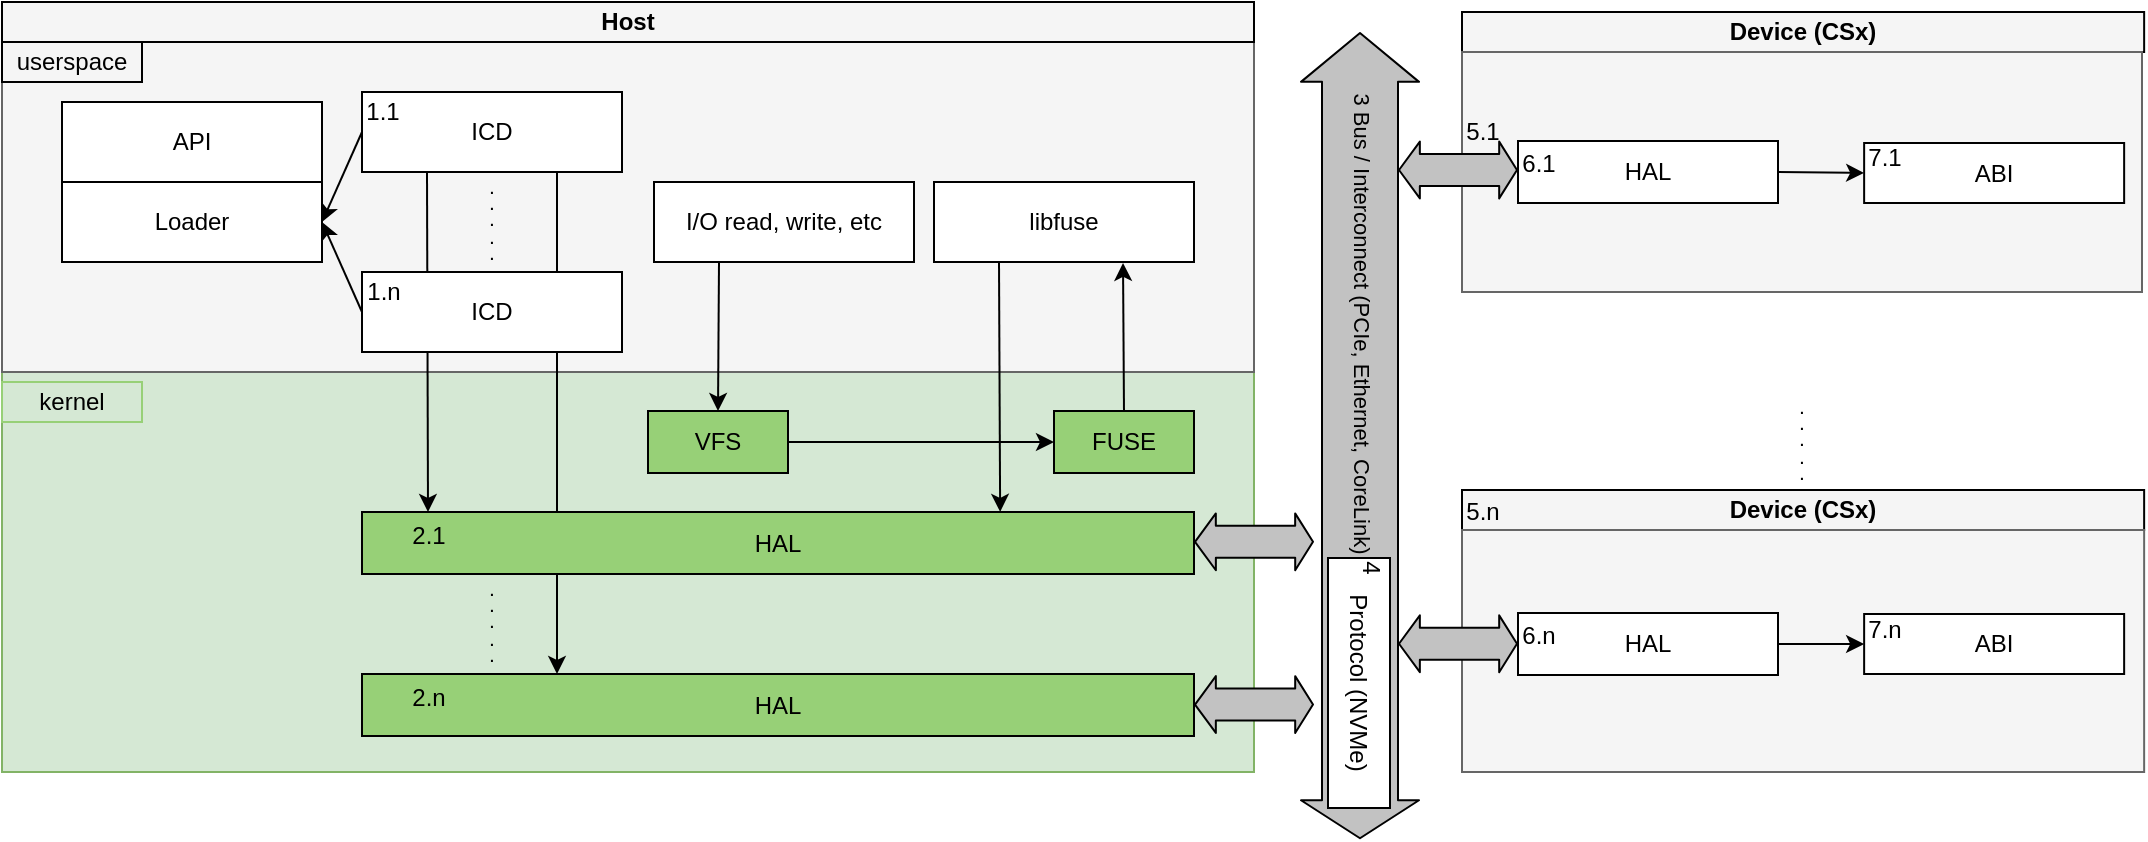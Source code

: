 <mxfile version="15.0.6" type="device"><diagram id="S2L_fBp9i6U7t1u01zK_" name="Page-1"><mxGraphModel dx="1143" dy="535" grid="1" gridSize="10" guides="1" tooltips="1" connect="1" arrows="1" fold="1" page="1" pageScale="1" pageWidth="850" pageHeight="1100" math="0" shadow="0"><root><mxCell id="0"/><mxCell id="1" parent="0"/><mxCell id="i_0_BjyM4eRB5BnsNZBt-20" value="" style="rounded=0;whiteSpace=wrap;html=1;fillColor=#d5e8d4;strokeColor=#82b366;" parent="1" vertex="1"><mxGeometry x="34" y="210" width="626" height="200" as="geometry"/></mxCell><mxCell id="i_0_BjyM4eRB5BnsNZBt-16" value="" style="rounded=0;whiteSpace=wrap;html=1;strokeColor=#666666;fontColor=#333333;fillColor=#F5F5F5;" parent="1" vertex="1"><mxGeometry x="34" y="45" width="626" height="165" as="geometry"/></mxCell><mxCell id="i_0_BjyM4eRB5BnsNZBt-1" value="" style="group" parent="1" vertex="1" connectable="0"><mxGeometry x="64" y="75" width="130" height="40" as="geometry"/></mxCell><mxCell id="i_0_BjyM4eRB5BnsNZBt-2" value="&lt;div&gt;API&lt;/div&gt;" style="rounded=0;whiteSpace=wrap;html=1;" parent="i_0_BjyM4eRB5BnsNZBt-1" vertex="1"><mxGeometry width="130" height="40" as="geometry"/></mxCell><mxCell id="i_0_BjyM4eRB5BnsNZBt-4" value="" style="group" parent="1" vertex="1" connectable="0"><mxGeometry x="64" y="115" width="130" height="40" as="geometry"/></mxCell><mxCell id="i_0_BjyM4eRB5BnsNZBt-5" value="Loader" style="rounded=0;whiteSpace=wrap;html=1;" parent="i_0_BjyM4eRB5BnsNZBt-4" vertex="1"><mxGeometry width="130" height="40" as="geometry"/></mxCell><mxCell id="i_0_BjyM4eRB5BnsNZBt-10" value="" style="group" parent="1" vertex="1" connectable="0"><mxGeometry x="214" y="70" width="130" height="40" as="geometry"/></mxCell><mxCell id="i_0_BjyM4eRB5BnsNZBt-11" value="ICD" style="rounded=0;whiteSpace=wrap;html=1;" parent="i_0_BjyM4eRB5BnsNZBt-10" vertex="1"><mxGeometry width="130" height="40" as="geometry"/></mxCell><mxCell id="i_0_BjyM4eRB5BnsNZBt-12" value="&lt;div&gt;1.1&lt;/div&gt;" style="rounded=0;whiteSpace=wrap;html=1;labelBackgroundColor=none;strokeColor=none;fillColor=none;" parent="i_0_BjyM4eRB5BnsNZBt-10" vertex="1"><mxGeometry width="20.8" height="20" as="geometry"/></mxCell><mxCell id="i_0_BjyM4eRB5BnsNZBt-13" value="&lt;p style=&quot;line-height: 50%&quot;&gt;&lt;/p&gt;&lt;div&gt;.&lt;/div&gt;&lt;div&gt;.&lt;/div&gt;&lt;div&gt;.&lt;/div&gt;&lt;div&gt;.&lt;/div&gt;&lt;div&gt;.&lt;br&gt;&lt;/div&gt;&lt;p&gt;&lt;/p&gt;" style="text;html=1;strokeColor=none;fillColor=none;align=center;verticalAlign=middle;whiteSpace=wrap;rounded=0;dashed=1;fontSize=7;spacing=0;fontStyle=1" parent="1" vertex="1"><mxGeometry x="214" y="110" width="130" height="50" as="geometry"/></mxCell><mxCell id="i_0_BjyM4eRB5BnsNZBt-14" value="" style="endArrow=classic;html=1;fillColor=#ffffff;fontSize=10;exitX=0;exitY=0.5;exitDx=0;exitDy=0;entryX=1;entryY=0.5;entryDx=0;entryDy=0;" parent="1" source="i_0_BjyM4eRB5BnsNZBt-8" target="i_0_BjyM4eRB5BnsNZBt-5" edge="1"><mxGeometry width="50" height="50" relative="1" as="geometry"><mxPoint x="233" y="160" as="sourcePoint"/><mxPoint x="233" y="230" as="targetPoint"/><Array as="points"/></mxGeometry></mxCell><mxCell id="i_0_BjyM4eRB5BnsNZBt-15" value="" style="endArrow=classic;html=1;fillColor=#ffffff;fontSize=10;exitX=0;exitY=0.5;exitDx=0;exitDy=0;entryX=1;entryY=0.5;entryDx=0;entryDy=0;" parent="1" source="i_0_BjyM4eRB5BnsNZBt-11" target="i_0_BjyM4eRB5BnsNZBt-5" edge="1"><mxGeometry width="50" height="50" relative="1" as="geometry"><mxPoint x="224" y="160" as="sourcePoint"/><mxPoint x="144" y="110" as="targetPoint"/><Array as="points"/></mxGeometry></mxCell><mxCell id="i_0_BjyM4eRB5BnsNZBt-27" value="" style="endArrow=classic;html=1;fillColor=#ffffff;fontSize=10;exitX=0.25;exitY=0;exitDx=0;exitDy=0;" parent="1" source="i_0_BjyM4eRB5BnsNZBt-13" edge="1"><mxGeometry width="50" height="50" relative="1" as="geometry"><mxPoint x="184" y="210" as="sourcePoint"/><mxPoint x="247" y="280" as="targetPoint"/><Array as="points"/></mxGeometry></mxCell><mxCell id="i_0_BjyM4eRB5BnsNZBt-24" value="" style="group" parent="1" vertex="1" connectable="0"><mxGeometry x="214" y="361" width="416" height="31" as="geometry"/></mxCell><mxCell id="i_0_BjyM4eRB5BnsNZBt-25" value="HAL" style="rounded=0;whiteSpace=wrap;html=1;fillColor=#97D077;" parent="i_0_BjyM4eRB5BnsNZBt-24" vertex="1"><mxGeometry width="416" height="31" as="geometry"/></mxCell><mxCell id="i_0_BjyM4eRB5BnsNZBt-26" value="&lt;div&gt;2.n&lt;/div&gt;" style="rounded=0;whiteSpace=wrap;html=1;labelBackgroundColor=none;strokeColor=none;fillColor=none;" parent="i_0_BjyM4eRB5BnsNZBt-24" vertex="1"><mxGeometry y="1.5" width="66.56" height="20" as="geometry"/></mxCell><mxCell id="i_0_BjyM4eRB5BnsNZBt-28" value="" style="endArrow=classic;html=1;fillColor=#ffffff;fontSize=10;exitX=0.75;exitY=0;exitDx=0;exitDy=0;entryX=0.75;entryY=1;entryDx=0;entryDy=0;" parent="1" source="i_0_BjyM4eRB5BnsNZBt-13" target="i_0_BjyM4eRB5BnsNZBt-29" edge="1"><mxGeometry width="50" height="50" relative="1" as="geometry"><mxPoint x="256.5" y="130" as="sourcePoint"/><mxPoint x="256.5" y="290" as="targetPoint"/><Array as="points"/></mxGeometry></mxCell><mxCell id="i_0_BjyM4eRB5BnsNZBt-21" value="" style="group" parent="1" vertex="1" connectable="0"><mxGeometry x="214" y="280" width="416" height="31" as="geometry"/></mxCell><mxCell id="i_0_BjyM4eRB5BnsNZBt-22" value="HAL" style="rounded=0;whiteSpace=wrap;html=1;fillColor=#97D077;" parent="i_0_BjyM4eRB5BnsNZBt-21" vertex="1"><mxGeometry width="416" height="31" as="geometry"/></mxCell><mxCell id="i_0_BjyM4eRB5BnsNZBt-23" value="&lt;div&gt;2.1&lt;/div&gt;" style="rounded=0;whiteSpace=wrap;html=1;labelBackgroundColor=none;strokeColor=none;fillColor=none;" parent="i_0_BjyM4eRB5BnsNZBt-21" vertex="1"><mxGeometry y="1.5" width="66.56" height="20" as="geometry"/></mxCell><mxCell id="i_0_BjyM4eRB5BnsNZBt-7" value="" style="group" parent="1" vertex="1" connectable="0"><mxGeometry x="214" y="160" width="130" height="40" as="geometry"/></mxCell><mxCell id="i_0_BjyM4eRB5BnsNZBt-8" value="ICD" style="rounded=0;whiteSpace=wrap;html=1;" parent="i_0_BjyM4eRB5BnsNZBt-7" vertex="1"><mxGeometry width="130" height="40" as="geometry"/></mxCell><mxCell id="i_0_BjyM4eRB5BnsNZBt-9" value="1.n" style="rounded=0;whiteSpace=wrap;html=1;labelBackgroundColor=none;strokeColor=none;fillColor=none;" parent="i_0_BjyM4eRB5BnsNZBt-7" vertex="1"><mxGeometry width="21.667" height="20" as="geometry"/></mxCell><mxCell id="i_0_BjyM4eRB5BnsNZBt-29" value="&lt;p style=&quot;line-height: 50%&quot;&gt;&lt;/p&gt;&lt;div&gt;.&lt;/div&gt;&lt;div&gt;.&lt;/div&gt;&lt;div&gt;.&lt;/div&gt;&lt;div&gt;.&lt;/div&gt;&lt;div&gt;.&lt;br&gt;&lt;/div&gt;&lt;p&gt;&lt;/p&gt;" style="text;html=1;strokeColor=none;fillColor=none;align=center;verticalAlign=middle;whiteSpace=wrap;rounded=0;dashed=1;fontSize=7;spacing=0;fontStyle=1" parent="1" vertex="1"><mxGeometry x="214" y="311" width="130" height="50" as="geometry"/></mxCell><mxCell id="i_0_BjyM4eRB5BnsNZBt-30" value="Host" style="text;html=1;align=center;verticalAlign=middle;whiteSpace=wrap;rounded=0;strokeColor=#000000;fillColor=#F5F5F5;fontStyle=1" parent="1" vertex="1"><mxGeometry x="34" y="25" width="626" height="20" as="geometry"/></mxCell><mxCell id="i_0_BjyM4eRB5BnsNZBt-31" value="Device (CSx)" style="text;html=1;align=center;verticalAlign=middle;whiteSpace=wrap;rounded=0;strokeColor=#000000;fillColor=#F5F5F5;fontStyle=1" parent="1" vertex="1"><mxGeometry x="764" y="30" width="341.07" height="20" as="geometry"/></mxCell><mxCell id="i_0_BjyM4eRB5BnsNZBt-32" value="" style="shape=flexArrow;endArrow=classic;html=1;width=16;endSize=2.637;startArrow=block;fillColor=#C2C2C2;startSize=3.142;startWidth=11.402;endWidth=11.402;" parent="1" edge="1"><mxGeometry width="50" height="50" relative="1" as="geometry"><mxPoint x="630" y="294.94" as="sourcePoint"/><mxPoint x="690" y="294.89" as="targetPoint"/></mxGeometry></mxCell><mxCell id="i_0_BjyM4eRB5BnsNZBt-33" value="" style="shape=flexArrow;endArrow=classic;html=1;width=38;endSize=7.811;startArrow=block;fillColor=#C2C2C2;" parent="1" edge="1"><mxGeometry width="50" height="50" relative="1" as="geometry"><mxPoint x="713" y="443.63" as="sourcePoint"/><mxPoint x="713" y="40" as="targetPoint"/></mxGeometry></mxCell><mxCell id="i_0_BjyM4eRB5BnsNZBt-35" value="" style="shape=flexArrow;endArrow=classic;html=1;width=16;endSize=2.637;startArrow=block;fillColor=#C2C2C2;startSize=3.142;startWidth=11.402;endWidth=11.402;" parent="1" edge="1"><mxGeometry width="50" height="50" relative="1" as="geometry"><mxPoint x="630" y="376.27" as="sourcePoint"/><mxPoint x="690" y="376.27" as="targetPoint"/></mxGeometry></mxCell><mxCell id="i_0_BjyM4eRB5BnsNZBt-36" value="" style="rounded=0;whiteSpace=wrap;html=1;strokeColor=#666666;fontColor=#333333;fillColor=#F5F5F5;" parent="1" vertex="1"><mxGeometry x="764" y="50" width="340" height="120" as="geometry"/></mxCell><mxCell id="i_0_BjyM4eRB5BnsNZBt-37" value="&lt;div&gt;5.1&lt;/div&gt;" style="rounded=0;whiteSpace=wrap;html=1;labelBackgroundColor=none;strokeColor=none;fillColor=none;" parent="1" vertex="1"><mxGeometry x="764.0" y="80" width="20.8" height="20" as="geometry"/></mxCell><mxCell id="i_0_BjyM4eRB5BnsNZBt-38" value="&lt;p style=&quot;line-height: 50%&quot;&gt;&lt;/p&gt;&lt;div&gt;.&lt;/div&gt;&lt;div&gt;.&lt;/div&gt;&lt;div&gt;.&lt;/div&gt;&lt;div&gt;.&lt;/div&gt;&lt;div&gt;.&lt;br&gt;&lt;/div&gt;&lt;p&gt;&lt;/p&gt;" style="text;html=1;strokeColor=none;fillColor=none;align=center;verticalAlign=middle;whiteSpace=wrap;rounded=0;dashed=1;fontSize=7;spacing=0;fontStyle=1" parent="1" vertex="1"><mxGeometry x="869" y="220" width="130" height="50" as="geometry"/></mxCell><mxCell id="i_0_BjyM4eRB5BnsNZBt-39" value="Device (CSx)" style="text;html=1;align=center;verticalAlign=middle;whiteSpace=wrap;rounded=0;strokeColor=#000000;fillColor=#F5F5F5;fontStyle=1" parent="1" vertex="1"><mxGeometry x="764" y="269" width="341.07" height="20" as="geometry"/></mxCell><mxCell id="i_0_BjyM4eRB5BnsNZBt-40" value="" style="rounded=0;whiteSpace=wrap;html=1;strokeColor=#666666;fontColor=#333333;fillColor=#F5F5F5;" parent="1" vertex="1"><mxGeometry x="764" y="289" width="341.07" height="121" as="geometry"/></mxCell><mxCell id="i_0_BjyM4eRB5BnsNZBt-41" value="&lt;div&gt;5.n&lt;/div&gt;" style="rounded=0;whiteSpace=wrap;html=1;labelBackgroundColor=none;strokeColor=none;fillColor=none;" parent="1" vertex="1"><mxGeometry x="764.0" y="270" width="20.8" height="20" as="geometry"/></mxCell><mxCell id="i_0_BjyM4eRB5BnsNZBt-42" value="" style="group" parent="1" vertex="1" connectable="0"><mxGeometry x="965.07" y="331" width="130" height="30" as="geometry"/></mxCell><mxCell id="i_0_BjyM4eRB5BnsNZBt-43" value="&lt;div&gt;ABI&lt;/div&gt;" style="rounded=0;whiteSpace=wrap;html=1;" parent="i_0_BjyM4eRB5BnsNZBt-42" vertex="1"><mxGeometry width="130" height="30" as="geometry"/></mxCell><mxCell id="i_0_BjyM4eRB5BnsNZBt-44" value="&lt;div&gt;7.n&lt;/div&gt;" style="rounded=0;whiteSpace=wrap;html=1;labelBackgroundColor=none;strokeColor=none;fillColor=none;" parent="i_0_BjyM4eRB5BnsNZBt-42" vertex="1"><mxGeometry width="20.8" height="15" as="geometry"/></mxCell><mxCell id="i_0_BjyM4eRB5BnsNZBt-45" value="" style="group" parent="1" vertex="1" connectable="0"><mxGeometry x="792" y="330.5" width="130" height="31" as="geometry"/></mxCell><mxCell id="i_0_BjyM4eRB5BnsNZBt-46" value="HAL" style="rounded=0;whiteSpace=wrap;html=1;fillColor=#FFFFFF;" parent="i_0_BjyM4eRB5BnsNZBt-45" vertex="1"><mxGeometry width="130" height="31" as="geometry"/></mxCell><mxCell id="i_0_BjyM4eRB5BnsNZBt-47" value="&lt;div&gt;6.n&lt;/div&gt;" style="rounded=0;whiteSpace=wrap;html=1;labelBackgroundColor=none;strokeColor=none;fillColor=none;" parent="i_0_BjyM4eRB5BnsNZBt-45" vertex="1"><mxGeometry y="1.5" width="20.8" height="20" as="geometry"/></mxCell><mxCell id="i_0_BjyM4eRB5BnsNZBt-48" value="" style="group" parent="1" vertex="1" connectable="0"><mxGeometry x="965.07" y="95.5" width="130" height="30" as="geometry"/></mxCell><mxCell id="i_0_BjyM4eRB5BnsNZBt-49" value="&lt;div&gt;ABI&lt;/div&gt;" style="rounded=0;whiteSpace=wrap;html=1;" parent="i_0_BjyM4eRB5BnsNZBt-48" vertex="1"><mxGeometry width="130" height="30" as="geometry"/></mxCell><mxCell id="i_0_BjyM4eRB5BnsNZBt-50" value="&lt;div&gt;7.1&lt;/div&gt;" style="rounded=0;whiteSpace=wrap;html=1;labelBackgroundColor=none;strokeColor=none;fillColor=none;" parent="i_0_BjyM4eRB5BnsNZBt-48" vertex="1"><mxGeometry width="20.8" height="15" as="geometry"/></mxCell><mxCell id="i_0_BjyM4eRB5BnsNZBt-51" value="" style="group" parent="1" vertex="1" connectable="0"><mxGeometry x="792" y="94.5" width="130" height="31" as="geometry"/></mxCell><mxCell id="i_0_BjyM4eRB5BnsNZBt-52" value="HAL" style="rounded=0;whiteSpace=wrap;html=1;fillColor=#FFFFFF;" parent="i_0_BjyM4eRB5BnsNZBt-51" vertex="1"><mxGeometry width="130" height="31" as="geometry"/></mxCell><mxCell id="i_0_BjyM4eRB5BnsNZBt-53" value="&lt;div&gt;6.1&lt;/div&gt;" style="rounded=0;whiteSpace=wrap;html=1;labelBackgroundColor=none;strokeColor=none;fillColor=none;" parent="i_0_BjyM4eRB5BnsNZBt-51" vertex="1"><mxGeometry y="1.5" width="20.8" height="20" as="geometry"/></mxCell><mxCell id="i_0_BjyM4eRB5BnsNZBt-58" value="" style="shape=flexArrow;endArrow=classic;html=1;width=16;endSize=2.637;startArrow=block;fillColor=#C2C2C2;startSize=3.142;startWidth=11.402;endWidth=11.402;" parent="1" edge="1"><mxGeometry width="50" height="50" relative="1" as="geometry"><mxPoint x="732" y="345.88" as="sourcePoint"/><mxPoint x="792" y="345.88" as="targetPoint"/></mxGeometry></mxCell><mxCell id="i_0_BjyM4eRB5BnsNZBt-60" value="" style="shape=flexArrow;endArrow=classic;html=1;width=16;endSize=2.637;startArrow=block;fillColor=#C2C2C2;startSize=3.142;startWidth=11.402;endWidth=11.402;" parent="1" edge="1"><mxGeometry width="50" height="50" relative="1" as="geometry"><mxPoint x="732" y="109.0" as="sourcePoint"/><mxPoint x="792" y="109.0" as="targetPoint"/></mxGeometry></mxCell><mxCell id="i_0_BjyM4eRB5BnsNZBt-61" value="" style="endArrow=classic;html=1;fillColor=#ffffff;fontSize=10;exitX=1;exitY=0.5;exitDx=0;exitDy=0;entryX=0;entryY=1;entryDx=0;entryDy=0;" parent="1" source="i_0_BjyM4eRB5BnsNZBt-46" target="i_0_BjyM4eRB5BnsNZBt-44" edge="1"><mxGeometry width="50" height="50" relative="1" as="geometry"><mxPoint x="611.5" y="170" as="sourcePoint"/><mxPoint x="611.5" y="371" as="targetPoint"/><Array as="points"/></mxGeometry></mxCell><mxCell id="i_0_BjyM4eRB5BnsNZBt-62" value="" style="endArrow=classic;html=1;fillColor=#ffffff;fontSize=10;entryX=0;entryY=0.5;entryDx=0;entryDy=0;exitX=1;exitY=0.5;exitDx=0;exitDy=0;" parent="1" source="i_0_BjyM4eRB5BnsNZBt-52" target="i_0_BjyM4eRB5BnsNZBt-49" edge="1"><mxGeometry width="50" height="50" relative="1" as="geometry"><mxPoint x="949" y="133.17" as="sourcePoint"/><mxPoint x="1003.07" y="155" as="targetPoint"/><Array as="points"/></mxGeometry></mxCell><mxCell id="i_0_BjyM4eRB5BnsNZBt-69" value="3 Bus / Interconnect (PCIe, Ethernet, CoreLink)" style="edgeLabel;html=1;align=center;verticalAlign=middle;resizable=0;points=[];labelBackgroundColor=none;rotation=90;" parent="1" vertex="1" connectable="0"><mxGeometry x="714.005" y="184.996" as="geometry"/></mxCell><mxCell id="i_0_BjyM4eRB5BnsNZBt-70" value="Protocol (NVMe)" style="rounded=0;whiteSpace=wrap;html=1;rotation=90;" parent="1" vertex="1"><mxGeometry x="650" y="350" width="125" height="31" as="geometry"/></mxCell><mxCell id="i_0_BjyM4eRB5BnsNZBt-75" value="4" style="rounded=0;whiteSpace=wrap;html=1;labelBackgroundColor=none;strokeColor=none;fillColor=none;rotation=90;" parent="1" vertex="1"><mxGeometry x="714.54" y="300" width="8.929" height="15" as="geometry"/></mxCell><mxCell id="i_0_BjyM4eRB5BnsNZBt-76" value="userspace" style="text;html=1;fillColor=none;align=center;verticalAlign=middle;whiteSpace=wrap;rounded=0;strokeColor=#000000;" parent="1" vertex="1"><mxGeometry x="34" y="45" width="70" height="20" as="geometry"/></mxCell><mxCell id="i_0_BjyM4eRB5BnsNZBt-77" value="kernel" style="text;html=1;fillColor=none;align=center;verticalAlign=middle;whiteSpace=wrap;rounded=0;strokeColor=#97D077;" parent="1" vertex="1"><mxGeometry x="34" y="215" width="70" height="20" as="geometry"/></mxCell><mxCell id="8qagl06YTH1dm3DYQ8oR-1" value="" style="group" vertex="1" connectable="0" parent="1"><mxGeometry x="500" y="115" width="130" height="40" as="geometry"/></mxCell><mxCell id="8qagl06YTH1dm3DYQ8oR-2" value="libfuse" style="rounded=0;whiteSpace=wrap;html=1;" vertex="1" parent="8qagl06YTH1dm3DYQ8oR-1"><mxGeometry width="130" height="40" as="geometry"/></mxCell><mxCell id="8qagl06YTH1dm3DYQ8oR-5" value="" style="group" vertex="1" connectable="0" parent="1"><mxGeometry x="357" y="229.5" width="70" height="31" as="geometry"/></mxCell><mxCell id="8qagl06YTH1dm3DYQ8oR-6" value="VFS" style="rounded=0;whiteSpace=wrap;html=1;fillColor=#97D077;" vertex="1" parent="8qagl06YTH1dm3DYQ8oR-5"><mxGeometry width="70" height="31" as="geometry"/></mxCell><mxCell id="8qagl06YTH1dm3DYQ8oR-8" value="" style="group" vertex="1" connectable="0" parent="1"><mxGeometry x="560" y="229.5" width="70" height="31" as="geometry"/></mxCell><mxCell id="8qagl06YTH1dm3DYQ8oR-9" value="FUSE" style="rounded=0;whiteSpace=wrap;html=1;fillColor=#97D077;" vertex="1" parent="8qagl06YTH1dm3DYQ8oR-8"><mxGeometry width="70" height="31" as="geometry"/></mxCell><mxCell id="8qagl06YTH1dm3DYQ8oR-10" value="" style="endArrow=classic;html=1;fillColor=#ffffff;fontSize=10;exitX=0.25;exitY=1;exitDx=0;exitDy=0;entryX=0.767;entryY=-0.002;entryDx=0;entryDy=0;entryPerimeter=0;" edge="1" parent="1" source="8qagl06YTH1dm3DYQ8oR-2" target="i_0_BjyM4eRB5BnsNZBt-22"><mxGeometry width="50" height="50" relative="1" as="geometry"><mxPoint x="256.5" y="120" as="sourcePoint"/><mxPoint x="257" y="290" as="targetPoint"/><Array as="points"/></mxGeometry></mxCell><mxCell id="8qagl06YTH1dm3DYQ8oR-11" value="" style="group" vertex="1" connectable="0" parent="1"><mxGeometry x="360" y="115" width="130" height="40" as="geometry"/></mxCell><mxCell id="8qagl06YTH1dm3DYQ8oR-12" value="I/O read, write, etc" style="rounded=0;whiteSpace=wrap;html=1;" vertex="1" parent="8qagl06YTH1dm3DYQ8oR-11"><mxGeometry width="130" height="40" as="geometry"/></mxCell><mxCell id="8qagl06YTH1dm3DYQ8oR-13" value="" style="endArrow=classic;html=1;fillColor=#ffffff;fontSize=10;exitX=0.25;exitY=1;exitDx=0;exitDy=0;entryX=0.5;entryY=0;entryDx=0;entryDy=0;" edge="1" parent="1" source="8qagl06YTH1dm3DYQ8oR-12" target="8qagl06YTH1dm3DYQ8oR-6"><mxGeometry width="50" height="50" relative="1" as="geometry"><mxPoint x="542.5" y="210" as="sourcePoint"/><mxPoint x="542.656" y="288.791" as="targetPoint"/><Array as="points"/></mxGeometry></mxCell><mxCell id="8qagl06YTH1dm3DYQ8oR-14" value="" style="endArrow=classic;html=1;fillColor=#ffffff;fontSize=10;exitX=1;exitY=0.5;exitDx=0;exitDy=0;" edge="1" parent="1" source="8qagl06YTH1dm3DYQ8oR-6"><mxGeometry width="50" height="50" relative="1" as="geometry"><mxPoint x="402.5" y="165" as="sourcePoint"/><mxPoint x="560" y="245" as="targetPoint"/><Array as="points"/></mxGeometry></mxCell><mxCell id="8qagl06YTH1dm3DYQ8oR-15" value="" style="endArrow=classic;html=1;fillColor=#ffffff;fontSize=10;exitX=0.5;exitY=0;exitDx=0;exitDy=0;entryX=0.727;entryY=1.011;entryDx=0;entryDy=0;entryPerimeter=0;" edge="1" parent="1" source="8qagl06YTH1dm3DYQ8oR-9" target="8qagl06YTH1dm3DYQ8oR-2"><mxGeometry width="50" height="50" relative="1" as="geometry"><mxPoint x="437" y="255" as="sourcePoint"/><mxPoint x="570" y="255" as="targetPoint"/><Array as="points"/></mxGeometry></mxCell></root></mxGraphModel></diagram></mxfile>